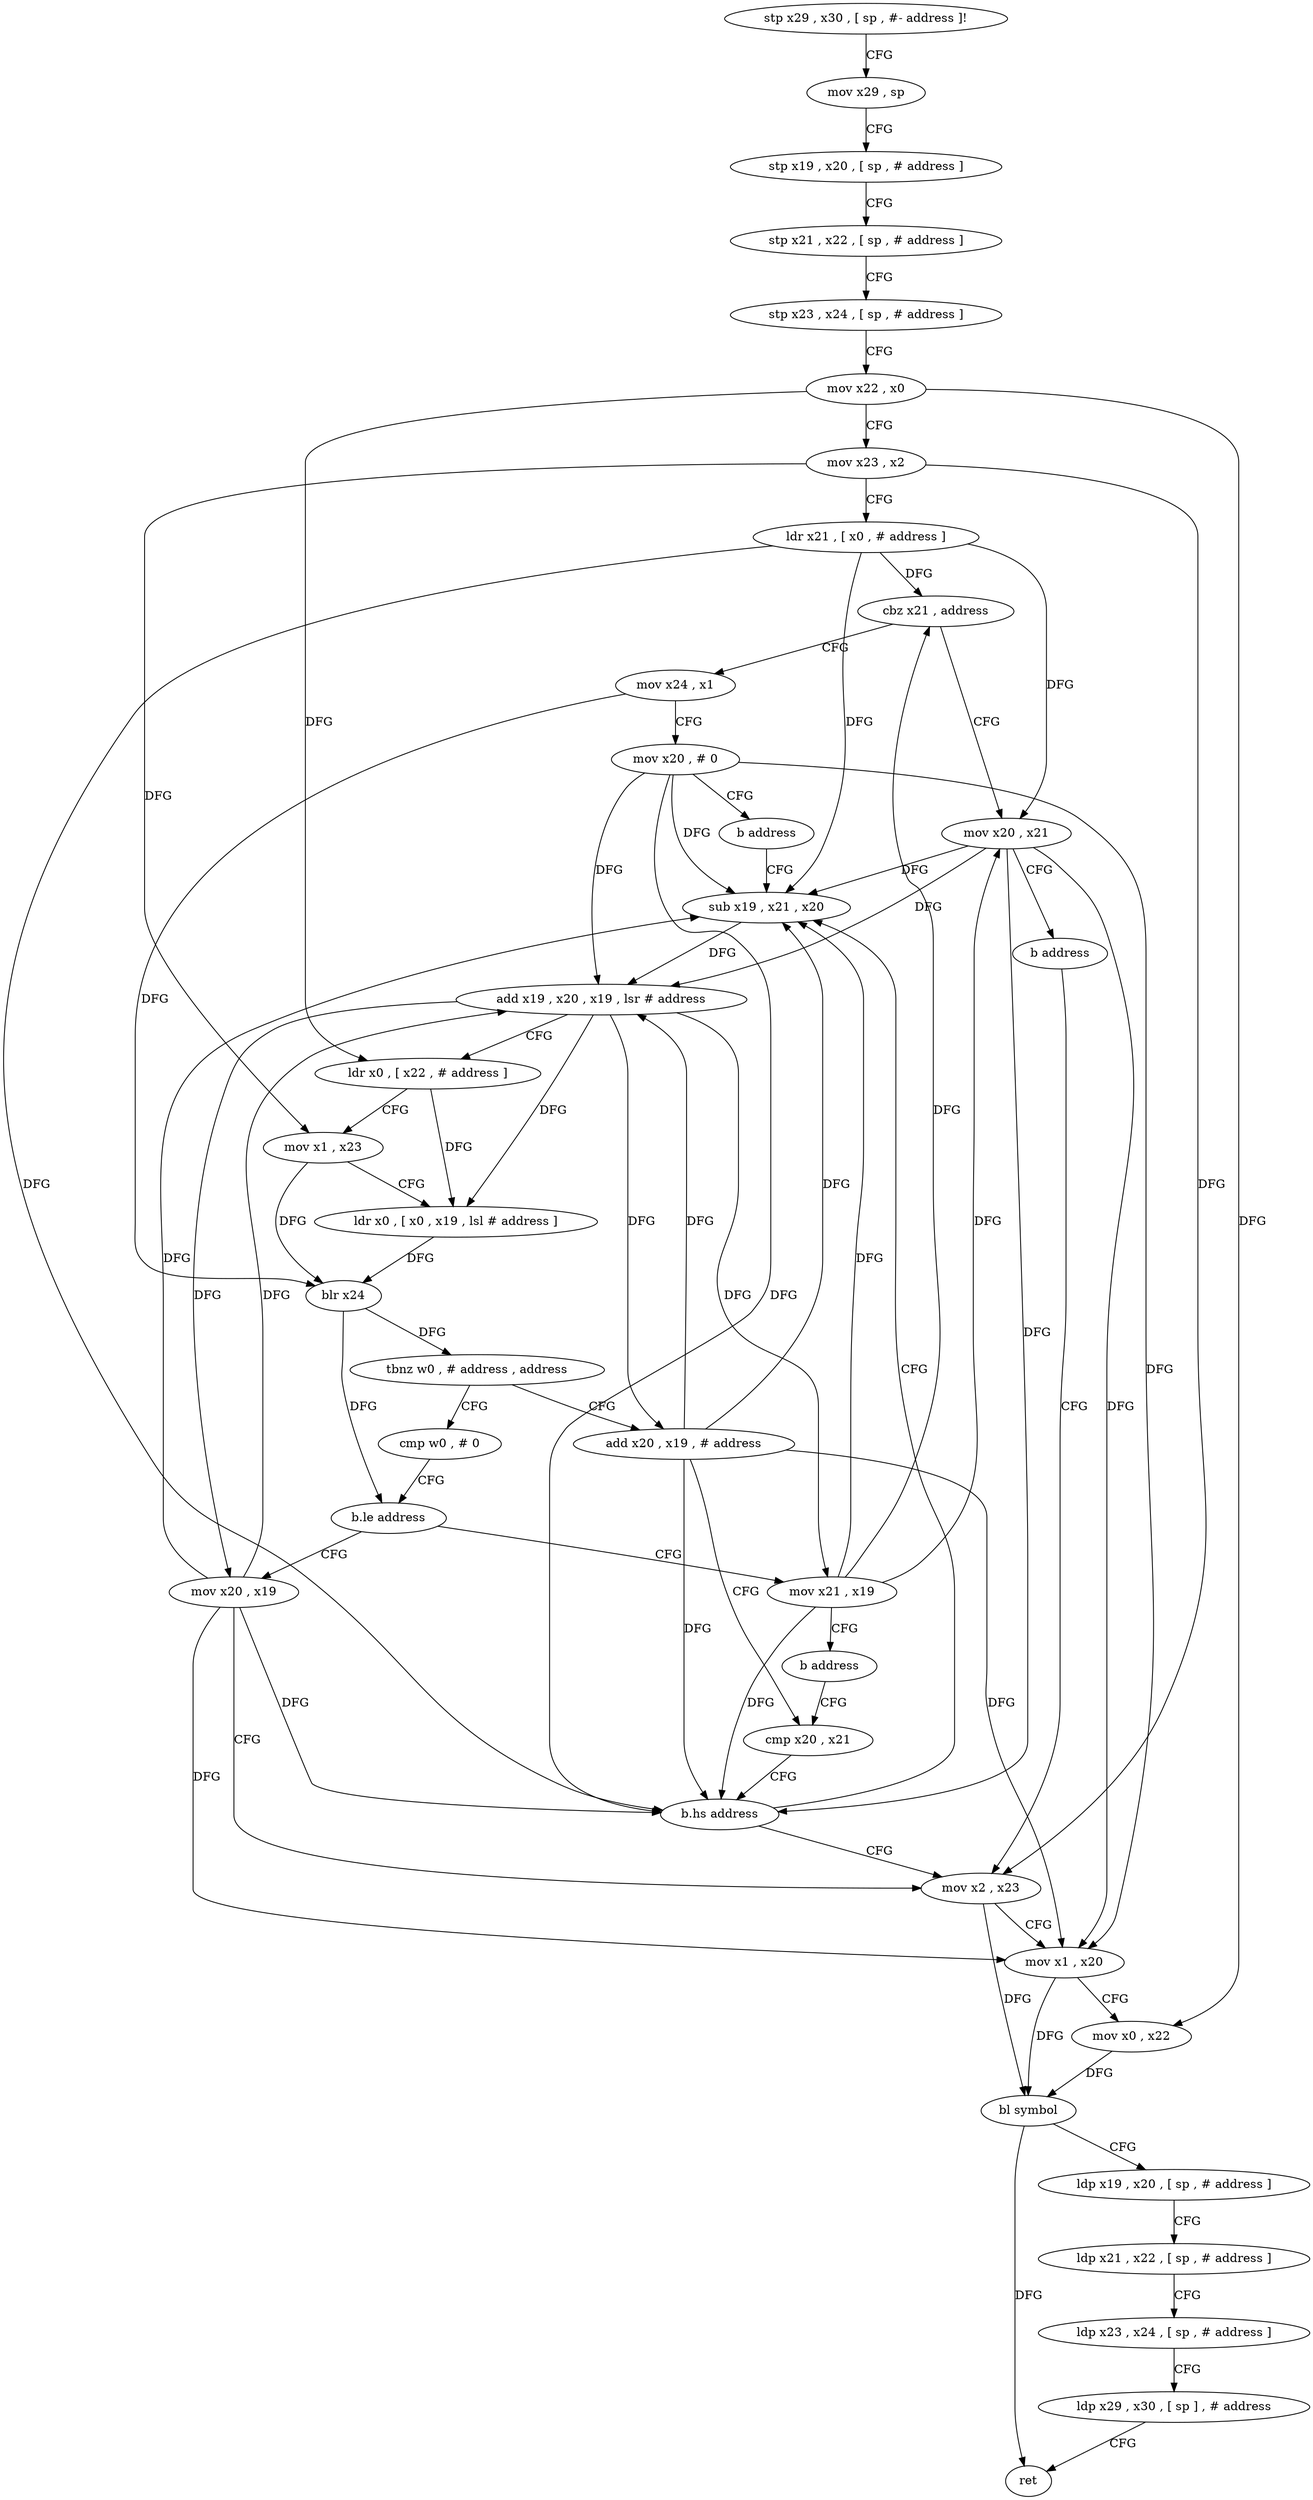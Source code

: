 digraph "func" {
"154272" [label = "stp x29 , x30 , [ sp , #- address ]!" ]
"154276" [label = "mov x29 , sp" ]
"154280" [label = "stp x19 , x20 , [ sp , # address ]" ]
"154284" [label = "stp x21 , x22 , [ sp , # address ]" ]
"154288" [label = "stp x23 , x24 , [ sp , # address ]" ]
"154292" [label = "mov x22 , x0" ]
"154296" [label = "mov x23 , x2" ]
"154300" [label = "ldr x21 , [ x0 , # address ]" ]
"154304" [label = "cbz x21 , address" ]
"154376" [label = "mov x20 , x21" ]
"154308" [label = "mov x24 , x1" ]
"154380" [label = "b address" ]
"154388" [label = "mov x2 , x23" ]
"154312" [label = "mov x20 , # 0" ]
"154316" [label = "b address" ]
"154332" [label = "sub x19 , x21 , x20" ]
"154392" [label = "mov x1 , x20" ]
"154396" [label = "mov x0 , x22" ]
"154400" [label = "bl symbol" ]
"154404" [label = "ldp x19 , x20 , [ sp , # address ]" ]
"154408" [label = "ldp x21 , x22 , [ sp , # address ]" ]
"154412" [label = "ldp x23 , x24 , [ sp , # address ]" ]
"154416" [label = "ldp x29 , x30 , [ sp ] , # address" ]
"154420" [label = "ret" ]
"154336" [label = "add x19 , x20 , x19 , lsr # address" ]
"154340" [label = "ldr x0 , [ x22 , # address ]" ]
"154344" [label = "mov x1 , x23" ]
"154348" [label = "ldr x0 , [ x0 , x19 , lsl # address ]" ]
"154352" [label = "blr x24" ]
"154356" [label = "tbnz w0 , # address , address" ]
"154320" [label = "add x20 , x19 , # address" ]
"154360" [label = "cmp w0 , # 0" ]
"154324" [label = "cmp x20 , x21" ]
"154364" [label = "b.le address" ]
"154384" [label = "mov x20 , x19" ]
"154368" [label = "mov x21 , x19" ]
"154372" [label = "b address" ]
"154328" [label = "b.hs address" ]
"154272" -> "154276" [ label = "CFG" ]
"154276" -> "154280" [ label = "CFG" ]
"154280" -> "154284" [ label = "CFG" ]
"154284" -> "154288" [ label = "CFG" ]
"154288" -> "154292" [ label = "CFG" ]
"154292" -> "154296" [ label = "CFG" ]
"154292" -> "154396" [ label = "DFG" ]
"154292" -> "154340" [ label = "DFG" ]
"154296" -> "154300" [ label = "CFG" ]
"154296" -> "154388" [ label = "DFG" ]
"154296" -> "154344" [ label = "DFG" ]
"154300" -> "154304" [ label = "DFG" ]
"154300" -> "154376" [ label = "DFG" ]
"154300" -> "154332" [ label = "DFG" ]
"154300" -> "154328" [ label = "DFG" ]
"154304" -> "154376" [ label = "CFG" ]
"154304" -> "154308" [ label = "CFG" ]
"154376" -> "154380" [ label = "CFG" ]
"154376" -> "154392" [ label = "DFG" ]
"154376" -> "154332" [ label = "DFG" ]
"154376" -> "154336" [ label = "DFG" ]
"154376" -> "154328" [ label = "DFG" ]
"154308" -> "154312" [ label = "CFG" ]
"154308" -> "154352" [ label = "DFG" ]
"154380" -> "154388" [ label = "CFG" ]
"154388" -> "154392" [ label = "CFG" ]
"154388" -> "154400" [ label = "DFG" ]
"154312" -> "154316" [ label = "CFG" ]
"154312" -> "154392" [ label = "DFG" ]
"154312" -> "154332" [ label = "DFG" ]
"154312" -> "154336" [ label = "DFG" ]
"154312" -> "154328" [ label = "DFG" ]
"154316" -> "154332" [ label = "CFG" ]
"154332" -> "154336" [ label = "DFG" ]
"154392" -> "154396" [ label = "CFG" ]
"154392" -> "154400" [ label = "DFG" ]
"154396" -> "154400" [ label = "DFG" ]
"154400" -> "154404" [ label = "CFG" ]
"154400" -> "154420" [ label = "DFG" ]
"154404" -> "154408" [ label = "CFG" ]
"154408" -> "154412" [ label = "CFG" ]
"154412" -> "154416" [ label = "CFG" ]
"154416" -> "154420" [ label = "CFG" ]
"154336" -> "154340" [ label = "CFG" ]
"154336" -> "154348" [ label = "DFG" ]
"154336" -> "154320" [ label = "DFG" ]
"154336" -> "154384" [ label = "DFG" ]
"154336" -> "154368" [ label = "DFG" ]
"154340" -> "154344" [ label = "CFG" ]
"154340" -> "154348" [ label = "DFG" ]
"154344" -> "154348" [ label = "CFG" ]
"154344" -> "154352" [ label = "DFG" ]
"154348" -> "154352" [ label = "DFG" ]
"154352" -> "154356" [ label = "DFG" ]
"154352" -> "154364" [ label = "DFG" ]
"154356" -> "154320" [ label = "CFG" ]
"154356" -> "154360" [ label = "CFG" ]
"154320" -> "154324" [ label = "CFG" ]
"154320" -> "154392" [ label = "DFG" ]
"154320" -> "154332" [ label = "DFG" ]
"154320" -> "154336" [ label = "DFG" ]
"154320" -> "154328" [ label = "DFG" ]
"154360" -> "154364" [ label = "CFG" ]
"154324" -> "154328" [ label = "CFG" ]
"154364" -> "154384" [ label = "CFG" ]
"154364" -> "154368" [ label = "CFG" ]
"154384" -> "154388" [ label = "CFG" ]
"154384" -> "154392" [ label = "DFG" ]
"154384" -> "154332" [ label = "DFG" ]
"154384" -> "154336" [ label = "DFG" ]
"154384" -> "154328" [ label = "DFG" ]
"154368" -> "154372" [ label = "CFG" ]
"154368" -> "154304" [ label = "DFG" ]
"154368" -> "154376" [ label = "DFG" ]
"154368" -> "154328" [ label = "DFG" ]
"154368" -> "154332" [ label = "DFG" ]
"154372" -> "154324" [ label = "CFG" ]
"154328" -> "154388" [ label = "CFG" ]
"154328" -> "154332" [ label = "CFG" ]
}
